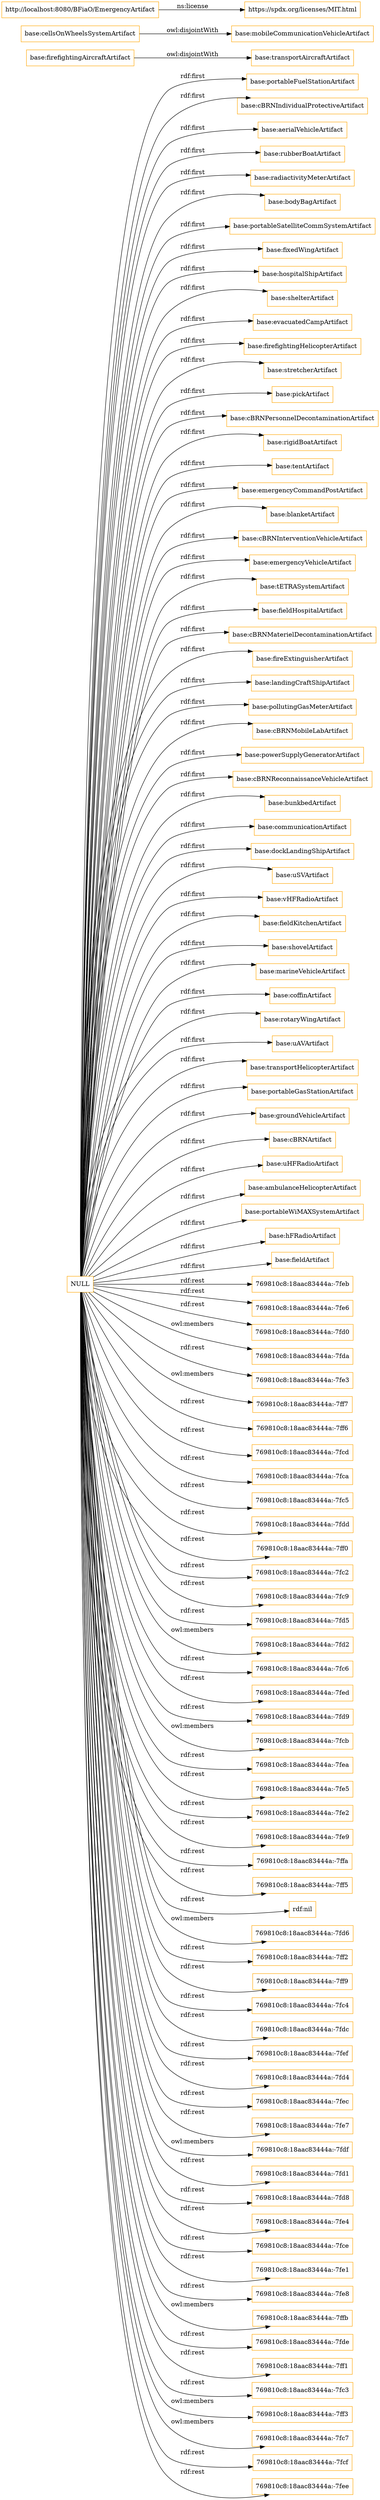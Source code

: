 digraph ar2dtool_diagram { 
rankdir=LR;
size="1501"
node [shape = rectangle, color="orange"]; "base:portableFuelStationArtifact" "base:cBRNIndividualProtectiveArtifact" "base:aerialVehicleArtifact" "base:rubberBoatArtifact" "base:radiactivityMeterArtifact" "base:bodyBagArtifact" "base:portableSatelliteCommSystemArtifact" "base:fixedWingArtifact" "base:hospitalShipArtifact" "base:shelterArtifact" "base:evacuatedCampArtifact" "base:firefightingHelicopterArtifact" "base:firefightingAircraftArtifact" "base:stretcherArtifact" "base:pickArtifact" "base:cBRNPersonnelDecontaminationArtifact" "base:transportAircraftArtifact" "base:rigidBoatArtifact" "base:tentArtifact" "base:emergencyCommandPostArtifact" "base:blanketArtifact" "base:cBRNInterventionVehicleArtifact" "base:emergencyVehicleArtifact" "base:tETRASystemArtifact" "base:fieldHospitalArtifact" "base:cBRNMaterielDecontaminationArtifact" "base:fireExtinguisherArtifact" "base:landingCraftShipArtifact" "base:pollutingGasMeterArtifact" "base:cBRNMobileLabArtifact" "base:powerSupplyGeneratorArtifact" "base:cBRNReconnaissanceVehicleArtifact" "base:bunkbedArtifact" "base:communicationArtifact" "base:dockLandingShipArtifact" "base:uSVArtifact" "base:vHFRadioArtifact" "base:fieldKitchenArtifact" "base:shovelArtifact" "base:marineVehicleArtifact" "base:coffinArtifact" "base:rotaryWingArtifact" "base:uAVArtifact" "base:transportHelicopterArtifact" "base:mobileCommunicationVehicleArtifact" "base:portableGasStationArtifact" "base:groundVehicleArtifact" "base:cBRNArtifact" "base:cellsOnWheelsSystemArtifact" "base:uHFRadioArtifact" "base:ambulanceHelicopterArtifact" "base:portableWiMAXSystemArtifact" "base:hFRadioArtifact" "base:fieldArtifact" ; /*classes style*/
	"base:firefightingAircraftArtifact" -> "base:transportAircraftArtifact" [ label = "owl:disjointWith" ];
	"NULL" -> "769810c8:18aac83444a:-7feb" [ label = "rdf:rest" ];
	"NULL" -> "769810c8:18aac83444a:-7fe6" [ label = "rdf:rest" ];
	"NULL" -> "base:tETRASystemArtifact" [ label = "rdf:first" ];
	"NULL" -> "769810c8:18aac83444a:-7fd0" [ label = "rdf:rest" ];
	"NULL" -> "base:rigidBoatArtifact" [ label = "rdf:first" ];
	"NULL" -> "base:cBRNPersonnelDecontaminationArtifact" [ label = "rdf:first" ];
	"NULL" -> "base:hFRadioArtifact" [ label = "rdf:first" ];
	"NULL" -> "769810c8:18aac83444a:-7fda" [ label = "owl:members" ];
	"NULL" -> "base:coffinArtifact" [ label = "rdf:first" ];
	"NULL" -> "base:fieldArtifact" [ label = "rdf:first" ];
	"NULL" -> "769810c8:18aac83444a:-7fe3" [ label = "rdf:rest" ];
	"NULL" -> "base:ambulanceHelicopterArtifact" [ label = "rdf:first" ];
	"NULL" -> "base:dockLandingShipArtifact" [ label = "rdf:first" ];
	"NULL" -> "base:uSVArtifact" [ label = "rdf:first" ];
	"NULL" -> "769810c8:18aac83444a:-7ff7" [ label = "owl:members" ];
	"NULL" -> "769810c8:18aac83444a:-7ff6" [ label = "rdf:rest" ];
	"NULL" -> "769810c8:18aac83444a:-7fcd" [ label = "rdf:rest" ];
	"NULL" -> "base:vHFRadioArtifact" [ label = "rdf:first" ];
	"NULL" -> "base:portableSatelliteCommSystemArtifact" [ label = "rdf:first" ];
	"NULL" -> "base:shovelArtifact" [ label = "rdf:first" ];
	"NULL" -> "base:groundVehicleArtifact" [ label = "rdf:first" ];
	"NULL" -> "769810c8:18aac83444a:-7fca" [ label = "rdf:rest" ];
	"NULL" -> "769810c8:18aac83444a:-7fc5" [ label = "rdf:rest" ];
	"NULL" -> "base:cBRNMaterielDecontaminationArtifact" [ label = "rdf:first" ];
	"NULL" -> "base:fixedWingArtifact" [ label = "rdf:first" ];
	"NULL" -> "769810c8:18aac83444a:-7fdd" [ label = "rdf:rest" ];
	"NULL" -> "base:uHFRadioArtifact" [ label = "rdf:first" ];
	"NULL" -> "769810c8:18aac83444a:-7ff0" [ label = "rdf:rest" ];
	"NULL" -> "769810c8:18aac83444a:-7fc2" [ label = "rdf:rest" ];
	"NULL" -> "769810c8:18aac83444a:-7fc9" [ label = "rdf:rest" ];
	"NULL" -> "base:bunkbedArtifact" [ label = "rdf:first" ];
	"NULL" -> "base:evacuatedCampArtifact" [ label = "rdf:first" ];
	"NULL" -> "base:fireExtinguisherArtifact" [ label = "rdf:first" ];
	"NULL" -> "769810c8:18aac83444a:-7fd5" [ label = "rdf:rest" ];
	"NULL" -> "base:powerSupplyGeneratorArtifact" [ label = "rdf:first" ];
	"NULL" -> "769810c8:18aac83444a:-7fd2" [ label = "owl:members" ];
	"NULL" -> "769810c8:18aac83444a:-7fc6" [ label = "rdf:rest" ];
	"NULL" -> "769810c8:18aac83444a:-7fed" [ label = "rdf:rest" ];
	"NULL" -> "base:hospitalShipArtifact" [ label = "rdf:first" ];
	"NULL" -> "769810c8:18aac83444a:-7fd9" [ label = "rdf:rest" ];
	"NULL" -> "769810c8:18aac83444a:-7fcb" [ label = "owl:members" ];
	"NULL" -> "base:cBRNInterventionVehicleArtifact" [ label = "rdf:first" ];
	"NULL" -> "769810c8:18aac83444a:-7fea" [ label = "rdf:rest" ];
	"NULL" -> "769810c8:18aac83444a:-7fe5" [ label = "rdf:rest" ];
	"NULL" -> "base:rubberBoatArtifact" [ label = "rdf:first" ];
	"NULL" -> "base:cBRNReconnaissanceVehicleArtifact" [ label = "rdf:first" ];
	"NULL" -> "769810c8:18aac83444a:-7fe2" [ label = "rdf:rest" ];
	"NULL" -> "769810c8:18aac83444a:-7fe9" [ label = "rdf:rest" ];
	"NULL" -> "base:portableWiMAXSystemArtifact" [ label = "rdf:first" ];
	"NULL" -> "base:radiactivityMeterArtifact" [ label = "rdf:first" ];
	"NULL" -> "769810c8:18aac83444a:-7ffa" [ label = "rdf:rest" ];
	"NULL" -> "769810c8:18aac83444a:-7ff5" [ label = "rdf:rest" ];
	"NULL" -> "base:portableGasStationArtifact" [ label = "rdf:first" ];
	"NULL" -> "rdf:nil" [ label = "rdf:rest" ];
	"NULL" -> "base:aerialVehicleArtifact" [ label = "rdf:first" ];
	"NULL" -> "base:tentArtifact" [ label = "rdf:first" ];
	"NULL" -> "base:portableFuelStationArtifact" [ label = "rdf:first" ];
	"NULL" -> "769810c8:18aac83444a:-7fd6" [ label = "owl:members" ];
	"NULL" -> "769810c8:18aac83444a:-7ff2" [ label = "rdf:rest" ];
	"NULL" -> "769810c8:18aac83444a:-7ff9" [ label = "rdf:rest" ];
	"NULL" -> "769810c8:18aac83444a:-7fc4" [ label = "rdf:rest" ];
	"NULL" -> "base:blanketArtifact" [ label = "rdf:first" ];
	"NULL" -> "base:bodyBagArtifact" [ label = "rdf:first" ];
	"NULL" -> "769810c8:18aac83444a:-7fdc" [ label = "rdf:rest" ];
	"NULL" -> "769810c8:18aac83444a:-7fef" [ label = "rdf:rest" ];
	"NULL" -> "base:fieldHospitalArtifact" [ label = "rdf:first" ];
	"NULL" -> "base:transportHelicopterArtifact" [ label = "rdf:first" ];
	"NULL" -> "base:shelterArtifact" [ label = "rdf:first" ];
	"NULL" -> "769810c8:18aac83444a:-7fd4" [ label = "rdf:rest" ];
	"NULL" -> "base:cBRNArtifact" [ label = "rdf:first" ];
	"NULL" -> "base:marineVehicleArtifact" [ label = "rdf:first" ];
	"NULL" -> "769810c8:18aac83444a:-7fec" [ label = "rdf:rest" ];
	"NULL" -> "769810c8:18aac83444a:-7fe7" [ label = "rdf:rest" ];
	"NULL" -> "769810c8:18aac83444a:-7fdf" [ label = "owl:members" ];
	"NULL" -> "base:stretcherArtifact" [ label = "rdf:first" ];
	"NULL" -> "769810c8:18aac83444a:-7fd1" [ label = "rdf:rest" ];
	"NULL" -> "769810c8:18aac83444a:-7fd8" [ label = "rdf:rest" ];
	"NULL" -> "base:landingCraftShipArtifact" [ label = "rdf:first" ];
	"NULL" -> "base:pollutingGasMeterArtifact" [ label = "rdf:first" ];
	"NULL" -> "base:pickArtifact" [ label = "rdf:first" ];
	"NULL" -> "769810c8:18aac83444a:-7fe4" [ label = "rdf:rest" ];
	"NULL" -> "base:firefightingHelicopterArtifact" [ label = "rdf:first" ];
	"NULL" -> "769810c8:18aac83444a:-7fce" [ label = "rdf:rest" ];
	"NULL" -> "769810c8:18aac83444a:-7fe1" [ label = "rdf:rest" ];
	"NULL" -> "769810c8:18aac83444a:-7fe8" [ label = "rdf:rest" ];
	"NULL" -> "base:uAVArtifact" [ label = "rdf:first" ];
	"NULL" -> "base:communicationArtifact" [ label = "rdf:first" ];
	"NULL" -> "769810c8:18aac83444a:-7ffb" [ label = "owl:members" ];
	"NULL" -> "base:cBRNMobileLabArtifact" [ label = "rdf:first" ];
	"NULL" -> "base:fieldKitchenArtifact" [ label = "rdf:first" ];
	"NULL" -> "769810c8:18aac83444a:-7fde" [ label = "rdf:rest" ];
	"NULL" -> "769810c8:18aac83444a:-7ff1" [ label = "rdf:rest" ];
	"NULL" -> "769810c8:18aac83444a:-7fc3" [ label = "rdf:rest" ];
	"NULL" -> "base:rotaryWingArtifact" [ label = "rdf:first" ];
	"NULL" -> "769810c8:18aac83444a:-7ff3" [ label = "owl:members" ];
	"NULL" -> "base:emergencyVehicleArtifact" [ label = "rdf:first" ];
	"NULL" -> "base:cBRNIndividualProtectiveArtifact" [ label = "rdf:first" ];
	"NULL" -> "base:emergencyCommandPostArtifact" [ label = "rdf:first" ];
	"NULL" -> "769810c8:18aac83444a:-7fc7" [ label = "owl:members" ];
	"NULL" -> "769810c8:18aac83444a:-7fcf" [ label = "rdf:rest" ];
	"NULL" -> "769810c8:18aac83444a:-7fee" [ label = "rdf:rest" ];
	"base:cellsOnWheelsSystemArtifact" -> "base:mobileCommunicationVehicleArtifact" [ label = "owl:disjointWith" ];
	"http://localhost:8080/BFiaO/EmergencyArtifact" -> "https://spdx.org/licenses/MIT.html" [ label = "ns:license" ];

}
